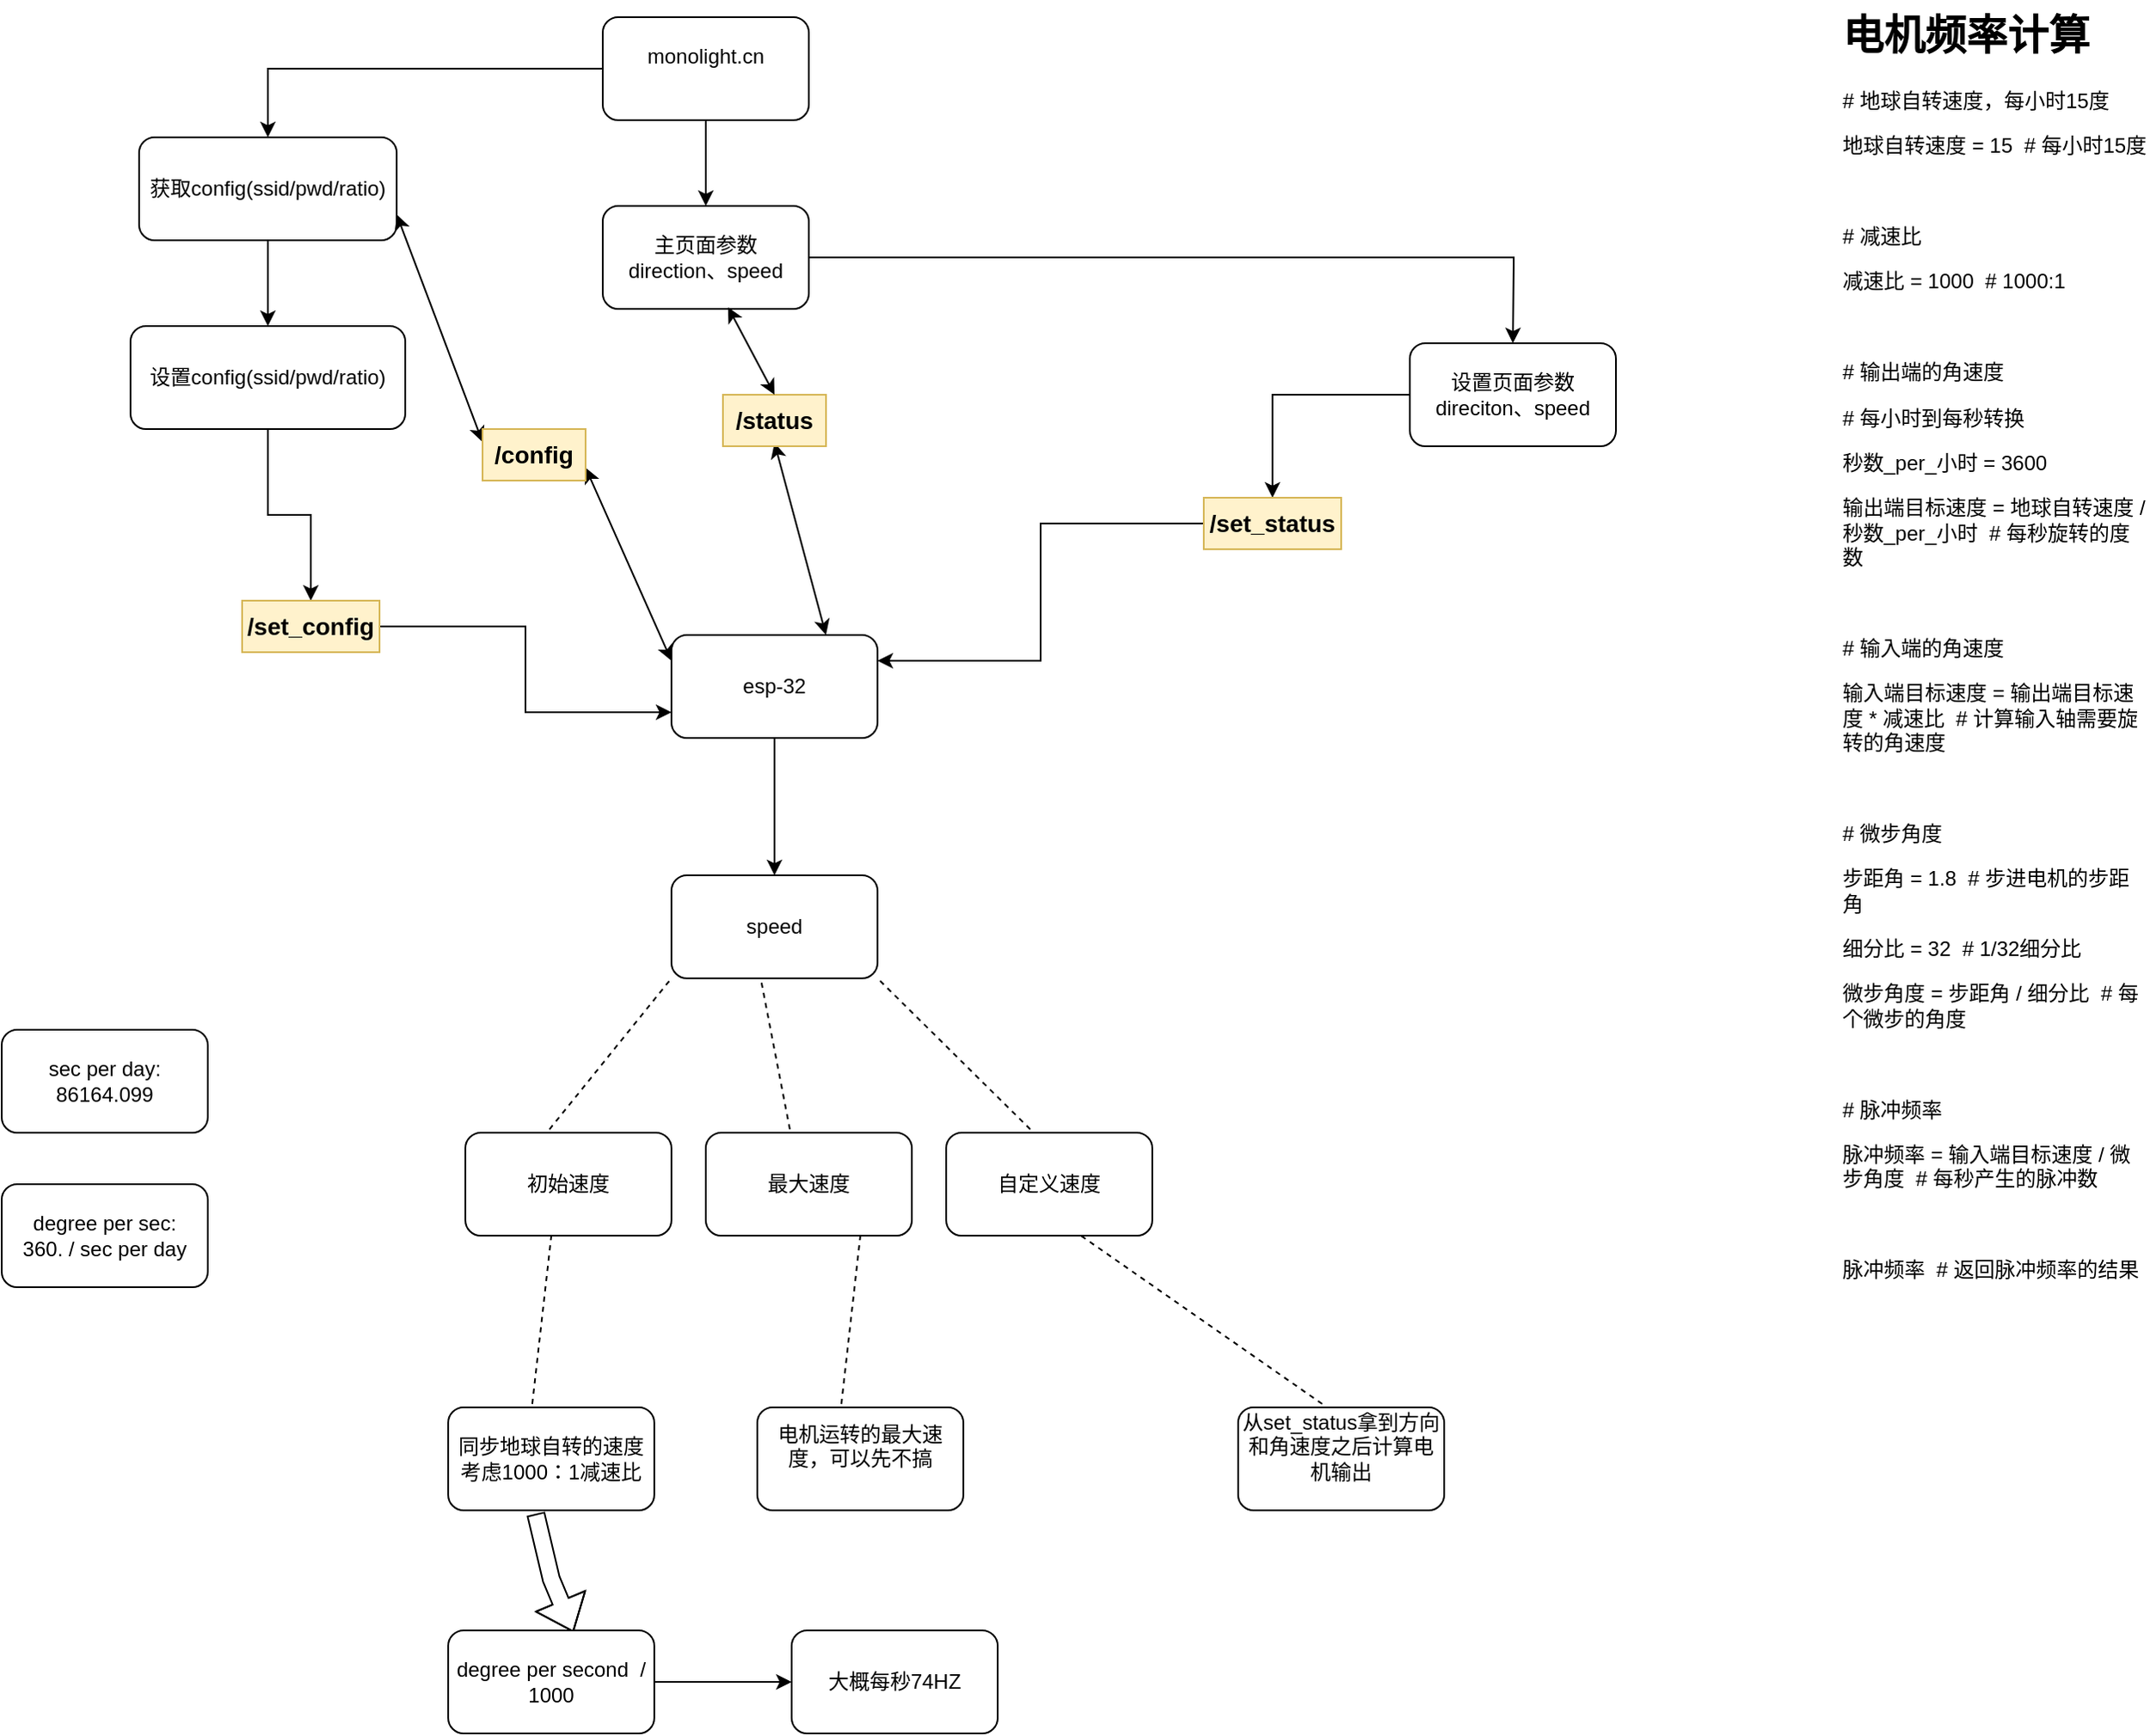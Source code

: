 <mxfile version="24.2.7" type="device">
  <diagram id="6u9xbXekWSJj1dmOEqNV" name="第 1 页">
    <mxGraphModel dx="1434" dy="746" grid="1" gridSize="10" guides="1" tooltips="1" connect="1" arrows="1" fold="1" page="1" pageScale="1" pageWidth="827" pageHeight="1169" math="0" shadow="0">
      <root>
        <mxCell id="0" />
        <mxCell id="1" parent="0" />
        <mxCell id="V5udRrHTm6keU5aFwNDe-9" value="" style="edgeStyle=orthogonalEdgeStyle;rounded=0;orthogonalLoop=1;jettySize=auto;html=1;" parent="1" source="V5udRrHTm6keU5aFwNDe-1" target="V5udRrHTm6keU5aFwNDe-8" edge="1">
          <mxGeometry relative="1" as="geometry" />
        </mxCell>
        <mxCell id="V5udRrHTm6keU5aFwNDe-29" value="" style="edgeStyle=orthogonalEdgeStyle;rounded=0;orthogonalLoop=1;jettySize=auto;html=1;fontFamily=Helvetica;fontSize=12;fontColor=default;" parent="1" source="V5udRrHTm6keU5aFwNDe-1" target="V5udRrHTm6keU5aFwNDe-13" edge="1">
          <mxGeometry relative="1" as="geometry" />
        </mxCell>
        <mxCell id="V5udRrHTm6keU5aFwNDe-1" value="monolight.cn&lt;div&gt;&lt;br&gt;&lt;/div&gt;" style="rounded=1;whiteSpace=wrap;html=1;" parent="1" vertex="1">
          <mxGeometry x="380" y="80" width="120" height="60" as="geometry" />
        </mxCell>
        <mxCell id="V5udRrHTm6keU5aFwNDe-60" value="" style="edgeStyle=orthogonalEdgeStyle;rounded=0;orthogonalLoop=1;jettySize=auto;html=1;fontFamily=Helvetica;fontSize=12;fontColor=default;" parent="1" source="V5udRrHTm6keU5aFwNDe-2" target="V5udRrHTm6keU5aFwNDe-59" edge="1">
          <mxGeometry relative="1" as="geometry" />
        </mxCell>
        <mxCell id="V5udRrHTm6keU5aFwNDe-2" value="esp-32" style="whiteSpace=wrap;html=1;rounded=1;" parent="1" vertex="1">
          <mxGeometry x="420" y="440" width="120" height="60" as="geometry" />
        </mxCell>
        <mxCell id="V5udRrHTm6keU5aFwNDe-34" value="" style="edgeStyle=orthogonalEdgeStyle;rounded=0;orthogonalLoop=1;jettySize=auto;html=1;fontFamily=Helvetica;fontSize=12;fontColor=default;" parent="1" source="V5udRrHTm6keU5aFwNDe-8" target="V5udRrHTm6keU5aFwNDe-33" edge="1">
          <mxGeometry relative="1" as="geometry" />
        </mxCell>
        <mxCell id="V5udRrHTm6keU5aFwNDe-8" value="获取config(ssid/pwd/ratio)" style="whiteSpace=wrap;html=1;rounded=1;" parent="1" vertex="1">
          <mxGeometry x="110" y="150" width="150" height="60" as="geometry" />
        </mxCell>
        <mxCell id="V5udRrHTm6keU5aFwNDe-28" style="edgeStyle=orthogonalEdgeStyle;rounded=0;orthogonalLoop=1;jettySize=auto;html=1;fontFamily=Helvetica;fontSize=12;fontColor=default;" parent="1" source="V5udRrHTm6keU5aFwNDe-13" edge="1">
          <mxGeometry relative="1" as="geometry">
            <mxPoint x="910" y="270" as="targetPoint" />
          </mxGeometry>
        </mxCell>
        <mxCell id="V5udRrHTm6keU5aFwNDe-13" value="主页面参数&lt;br&gt;direction、speed" style="whiteSpace=wrap;html=1;rounded=1;" parent="1" vertex="1">
          <mxGeometry x="380" y="190" width="120" height="60" as="geometry" />
        </mxCell>
        <mxCell id="V5udRrHTm6keU5aFwNDe-49" style="edgeStyle=orthogonalEdgeStyle;rounded=0;orthogonalLoop=1;jettySize=auto;html=1;fontFamily=Helvetica;fontSize=12;fontColor=default;" parent="1" source="V5udRrHTm6keU5aFwNDe-33" target="V5udRrHTm6keU5aFwNDe-46" edge="1">
          <mxGeometry relative="1" as="geometry" />
        </mxCell>
        <mxCell id="V5udRrHTm6keU5aFwNDe-33" value="设置config(ssid/pwd/ratio)" style="rounded=1;whiteSpace=wrap;html=1;strokeColor=default;align=center;verticalAlign=middle;fontFamily=Helvetica;fontSize=12;fontColor=default;fillColor=default;" parent="1" vertex="1">
          <mxGeometry x="105" y="260" width="160" height="60" as="geometry" />
        </mxCell>
        <mxCell id="V5udRrHTm6keU5aFwNDe-43" value="" style="endArrow=classic;startArrow=classic;html=1;rounded=0;fontFamily=Helvetica;fontSize=12;fontColor=default;entryX=1;entryY=0.75;entryDx=0;entryDy=0;exitX=0;exitY=0.25;exitDx=0;exitDy=0;" parent="1" source="V5udRrHTm6keU5aFwNDe-44" target="V5udRrHTm6keU5aFwNDe-8" edge="1">
          <mxGeometry width="50" height="50" relative="1" as="geometry">
            <mxPoint x="420" y="330" as="sourcePoint" />
            <mxPoint x="470" y="280" as="targetPoint" />
          </mxGeometry>
        </mxCell>
        <mxCell id="V5udRrHTm6keU5aFwNDe-45" value="" style="endArrow=classic;startArrow=classic;html=1;rounded=0;fontFamily=Helvetica;fontSize=12;fontColor=default;entryX=1;entryY=0.75;entryDx=0;entryDy=0;exitX=0;exitY=0.25;exitDx=0;exitDy=0;" parent="1" source="V5udRrHTm6keU5aFwNDe-2" target="V5udRrHTm6keU5aFwNDe-44" edge="1">
          <mxGeometry width="50" height="50" relative="1" as="geometry">
            <mxPoint x="410" y="455" as="sourcePoint" />
            <mxPoint x="260" y="195" as="targetPoint" />
          </mxGeometry>
        </mxCell>
        <mxCell id="V5udRrHTm6keU5aFwNDe-44" value="/config" style="text;html=1;align=center;verticalAlign=middle;whiteSpace=wrap;rounded=0;fontFamily=Helvetica;fontSize=14;fillColor=#fff2cc;strokeColor=#d6b656;fontStyle=1" parent="1" vertex="1">
          <mxGeometry x="310" y="320" width="60" height="30" as="geometry" />
        </mxCell>
        <mxCell id="V5udRrHTm6keU5aFwNDe-51" style="edgeStyle=orthogonalEdgeStyle;rounded=0;orthogonalLoop=1;jettySize=auto;html=1;entryX=0;entryY=0.75;entryDx=0;entryDy=0;fontFamily=Helvetica;fontSize=12;fontColor=default;" parent="1" source="V5udRrHTm6keU5aFwNDe-46" target="V5udRrHTm6keU5aFwNDe-2" edge="1">
          <mxGeometry relative="1" as="geometry" />
        </mxCell>
        <mxCell id="V5udRrHTm6keU5aFwNDe-46" value="/set_config" style="text;html=1;align=center;verticalAlign=middle;whiteSpace=wrap;rounded=0;fontFamily=Helvetica;fontSize=14;fillColor=#fff2cc;strokeColor=#d6b656;fontStyle=1" parent="1" vertex="1">
          <mxGeometry x="170" y="420" width="80" height="30" as="geometry" />
        </mxCell>
        <mxCell id="V5udRrHTm6keU5aFwNDe-52" value="" style="endArrow=classic;startArrow=classic;html=1;rounded=0;fontFamily=Helvetica;fontSize=12;fontColor=default;entryX=1;entryY=0.75;entryDx=0;entryDy=0;exitX=0.75;exitY=0;exitDx=0;exitDy=0;" parent="1" source="V5udRrHTm6keU5aFwNDe-2" edge="1">
          <mxGeometry width="50" height="50" relative="1" as="geometry">
            <mxPoint x="520" y="440" as="sourcePoint" />
            <mxPoint x="480" y="328" as="targetPoint" />
          </mxGeometry>
        </mxCell>
        <mxCell id="V5udRrHTm6keU5aFwNDe-53" value="/status" style="text;html=1;align=center;verticalAlign=middle;whiteSpace=wrap;rounded=0;fontFamily=Helvetica;fontSize=14;fillColor=#fff2cc;strokeColor=#d6b656;fontStyle=1" parent="1" vertex="1">
          <mxGeometry x="450" y="300" width="60" height="30" as="geometry" />
        </mxCell>
        <mxCell id="V5udRrHTm6keU5aFwNDe-54" value="" style="endArrow=classic;startArrow=classic;html=1;rounded=0;fontFamily=Helvetica;fontSize=12;fontColor=default;exitX=0.5;exitY=0;exitDx=0;exitDy=0;entryX=0.608;entryY=0.983;entryDx=0;entryDy=0;entryPerimeter=0;" parent="1" source="V5udRrHTm6keU5aFwNDe-53" target="V5udRrHTm6keU5aFwNDe-13" edge="1">
          <mxGeometry width="50" height="50" relative="1" as="geometry">
            <mxPoint x="520" y="381.5" as="sourcePoint" />
            <mxPoint x="470" y="249" as="targetPoint" />
          </mxGeometry>
        </mxCell>
        <mxCell id="V5udRrHTm6keU5aFwNDe-57" style="edgeStyle=orthogonalEdgeStyle;rounded=0;orthogonalLoop=1;jettySize=auto;html=1;entryX=0.5;entryY=0;entryDx=0;entryDy=0;fontFamily=Helvetica;fontSize=12;fontColor=default;" parent="1" source="V5udRrHTm6keU5aFwNDe-55" target="V5udRrHTm6keU5aFwNDe-56" edge="1">
          <mxGeometry relative="1" as="geometry" />
        </mxCell>
        <mxCell id="V5udRrHTm6keU5aFwNDe-55" value="设置页面参数&lt;br&gt;direciton、speed" style="whiteSpace=wrap;html=1;rounded=1;" parent="1" vertex="1">
          <mxGeometry x="850" y="270" width="120" height="60" as="geometry" />
        </mxCell>
        <mxCell id="V5udRrHTm6keU5aFwNDe-58" style="edgeStyle=orthogonalEdgeStyle;rounded=0;orthogonalLoop=1;jettySize=auto;html=1;entryX=1;entryY=0.25;entryDx=0;entryDy=0;fontFamily=Helvetica;fontSize=12;fontColor=default;" parent="1" source="V5udRrHTm6keU5aFwNDe-56" target="V5udRrHTm6keU5aFwNDe-2" edge="1">
          <mxGeometry relative="1" as="geometry" />
        </mxCell>
        <mxCell id="V5udRrHTm6keU5aFwNDe-56" value="/set_status" style="text;html=1;align=center;verticalAlign=middle;whiteSpace=wrap;rounded=0;fontFamily=Helvetica;fontSize=14;fillColor=#fff2cc;strokeColor=#d6b656;fontStyle=1" parent="1" vertex="1">
          <mxGeometry x="730" y="360" width="80" height="30" as="geometry" />
        </mxCell>
        <mxCell id="V5udRrHTm6keU5aFwNDe-59" value="speed" style="whiteSpace=wrap;html=1;rounded=1;" parent="1" vertex="1">
          <mxGeometry x="420" y="580" width="120" height="60" as="geometry" />
        </mxCell>
        <mxCell id="V5udRrHTm6keU5aFwNDe-74" value="sec per day: 86164.099" style="rounded=1;whiteSpace=wrap;html=1;strokeColor=default;align=center;verticalAlign=middle;fontFamily=Helvetica;fontSize=12;fontColor=default;fillColor=default;" parent="1" vertex="1">
          <mxGeometry x="30" y="670" width="120" height="60" as="geometry" />
        </mxCell>
        <mxCell id="V5udRrHTm6keU5aFwNDe-75" value="degree per sec:&lt;br&gt;360. / sec per day" style="rounded=1;whiteSpace=wrap;html=1;strokeColor=default;align=center;verticalAlign=middle;fontFamily=Helvetica;fontSize=12;fontColor=default;fillColor=default;" parent="1" vertex="1">
          <mxGeometry x="30" y="760" width="120" height="60" as="geometry" />
        </mxCell>
        <mxCell id="V5udRrHTm6keU5aFwNDe-76" value="初始速度" style="whiteSpace=wrap;html=1;rounded=1;" parent="1" vertex="1">
          <mxGeometry x="300" y="730" width="120" height="60" as="geometry" />
        </mxCell>
        <mxCell id="V5udRrHTm6keU5aFwNDe-78" value="" style="endArrow=none;dashed=1;html=1;rounded=0;fontFamily=Helvetica;fontSize=12;fontColor=default;entryX=0;entryY=1;entryDx=0;entryDy=0;exitX=0.408;exitY=-0.033;exitDx=0;exitDy=0;exitPerimeter=0;" parent="1" source="V5udRrHTm6keU5aFwNDe-76" target="V5udRrHTm6keU5aFwNDe-59" edge="1">
          <mxGeometry width="50" height="50" relative="1" as="geometry">
            <mxPoint x="420" y="730" as="sourcePoint" />
            <mxPoint x="470" y="680" as="targetPoint" />
          </mxGeometry>
        </mxCell>
        <mxCell id="V5udRrHTm6keU5aFwNDe-79" value="最大速度" style="whiteSpace=wrap;html=1;rounded=1;" parent="1" vertex="1">
          <mxGeometry x="440" y="730" width="120" height="60" as="geometry" />
        </mxCell>
        <mxCell id="V5udRrHTm6keU5aFwNDe-80" value="" style="endArrow=none;dashed=1;html=1;rounded=0;fontFamily=Helvetica;fontSize=12;fontColor=default;entryX=0.433;entryY=1;entryDx=0;entryDy=0;exitX=0.408;exitY=-0.033;exitDx=0;exitDy=0;exitPerimeter=0;entryPerimeter=0;" parent="1" source="V5udRrHTm6keU5aFwNDe-79" target="V5udRrHTm6keU5aFwNDe-59" edge="1">
          <mxGeometry width="50" height="50" relative="1" as="geometry">
            <mxPoint x="560" y="730" as="sourcePoint" />
            <mxPoint x="620" y="640" as="targetPoint" />
          </mxGeometry>
        </mxCell>
        <mxCell id="V5udRrHTm6keU5aFwNDe-81" value="自定义速度" style="whiteSpace=wrap;html=1;rounded=1;" parent="1" vertex="1">
          <mxGeometry x="580" y="730" width="120" height="60" as="geometry" />
        </mxCell>
        <mxCell id="V5udRrHTm6keU5aFwNDe-82" value="" style="endArrow=none;dashed=1;html=1;rounded=0;fontFamily=Helvetica;fontSize=12;fontColor=default;entryX=1;entryY=1;entryDx=0;entryDy=0;exitX=0.408;exitY=-0.033;exitDx=0;exitDy=0;exitPerimeter=0;" parent="1" source="V5udRrHTm6keU5aFwNDe-81" target="V5udRrHTm6keU5aFwNDe-59" edge="1">
          <mxGeometry width="50" height="50" relative="1" as="geometry">
            <mxPoint x="700" y="730" as="sourcePoint" />
            <mxPoint x="760" y="640" as="targetPoint" />
          </mxGeometry>
        </mxCell>
        <mxCell id="V5udRrHTm6keU5aFwNDe-83" value="同步地球自转的速度&lt;br&gt;考虑1000：1减速比" style="whiteSpace=wrap;html=1;rounded=1;" parent="1" vertex="1">
          <mxGeometry x="290" y="890" width="120" height="60" as="geometry" />
        </mxCell>
        <mxCell id="V5udRrHTm6keU5aFwNDe-84" value="" style="endArrow=none;dashed=1;html=1;rounded=0;fontFamily=Helvetica;fontSize=12;fontColor=default;entryX=0.417;entryY=1;entryDx=0;entryDy=0;exitX=0.408;exitY=-0.033;exitDx=0;exitDy=0;exitPerimeter=0;entryPerimeter=0;" parent="1" source="V5udRrHTm6keU5aFwNDe-83" target="V5udRrHTm6keU5aFwNDe-76" edge="1">
          <mxGeometry width="50" height="50" relative="1" as="geometry">
            <mxPoint x="380" y="880" as="sourcePoint" />
            <mxPoint x="380" y="790" as="targetPoint" />
          </mxGeometry>
        </mxCell>
        <mxCell id="V5udRrHTm6keU5aFwNDe-85" value="" style="shape=flexArrow;endArrow=classic;html=1;rounded=0;fontFamily=Helvetica;fontSize=12;fontColor=default;exitX=0.425;exitY=1.033;exitDx=0;exitDy=0;entryX=0.608;entryY=0.017;entryDx=0;entryDy=0;entryPerimeter=0;exitPerimeter=0;" parent="1" source="V5udRrHTm6keU5aFwNDe-83" target="V5udRrHTm6keU5aFwNDe-86" edge="1">
          <mxGeometry width="50" height="50" relative="1" as="geometry">
            <mxPoint x="420" y="830" as="sourcePoint" />
            <mxPoint x="550" y="990" as="targetPoint" />
            <Array as="points">
              <mxPoint x="350" y="990" />
            </Array>
          </mxGeometry>
        </mxCell>
        <mxCell id="V5udRrHTm6keU5aFwNDe-92" value="" style="edgeStyle=orthogonalEdgeStyle;rounded=0;orthogonalLoop=1;jettySize=auto;html=1;fontFamily=Helvetica;fontSize=12;fontColor=default;" parent="1" source="V5udRrHTm6keU5aFwNDe-86" target="V5udRrHTm6keU5aFwNDe-91" edge="1">
          <mxGeometry relative="1" as="geometry" />
        </mxCell>
        <mxCell id="V5udRrHTm6keU5aFwNDe-86" value="degree per second&amp;nbsp; / 1000" style="rounded=1;whiteSpace=wrap;html=1;strokeColor=default;align=center;verticalAlign=middle;fontFamily=Helvetica;fontSize=12;fontColor=default;fillColor=default;" parent="1" vertex="1">
          <mxGeometry x="290" y="1020" width="120" height="60" as="geometry" />
        </mxCell>
        <mxCell id="V5udRrHTm6keU5aFwNDe-87" value="电机运转的最大速度，可以先不搞&lt;div&gt;&lt;br&gt;&lt;/div&gt;" style="whiteSpace=wrap;html=1;rounded=1;" parent="1" vertex="1">
          <mxGeometry x="470" y="890" width="120" height="60" as="geometry" />
        </mxCell>
        <mxCell id="V5udRrHTm6keU5aFwNDe-88" value="" style="endArrow=none;dashed=1;html=1;rounded=0;fontFamily=Helvetica;fontSize=12;fontColor=default;entryX=0.417;entryY=1;entryDx=0;entryDy=0;exitX=0.408;exitY=-0.033;exitDx=0;exitDy=0;exitPerimeter=0;entryPerimeter=0;" parent="1" source="V5udRrHTm6keU5aFwNDe-87" edge="1">
          <mxGeometry width="50" height="50" relative="1" as="geometry">
            <mxPoint x="560" y="880" as="sourcePoint" />
            <mxPoint x="530" y="790" as="targetPoint" />
          </mxGeometry>
        </mxCell>
        <mxCell id="V5udRrHTm6keU5aFwNDe-89" value="从set_status拿到方向和角速度之后计算电机输出&lt;div&gt;&lt;br&gt;&lt;/div&gt;" style="whiteSpace=wrap;html=1;rounded=1;" parent="1" vertex="1">
          <mxGeometry x="750" y="890" width="120" height="60" as="geometry" />
        </mxCell>
        <mxCell id="V5udRrHTm6keU5aFwNDe-90" value="" style="endArrow=none;dashed=1;html=1;rounded=0;fontFamily=Helvetica;fontSize=12;fontColor=default;entryX=0.642;entryY=0.983;entryDx=0;entryDy=0;exitX=0.408;exitY=-0.033;exitDx=0;exitDy=0;exitPerimeter=0;entryPerimeter=0;" parent="1" source="V5udRrHTm6keU5aFwNDe-89" target="V5udRrHTm6keU5aFwNDe-81" edge="1">
          <mxGeometry width="50" height="50" relative="1" as="geometry">
            <mxPoint x="840" y="880" as="sourcePoint" />
            <mxPoint x="810" y="790" as="targetPoint" />
          </mxGeometry>
        </mxCell>
        <mxCell id="V5udRrHTm6keU5aFwNDe-91" value="大概每秒74HZ" style="whiteSpace=wrap;html=1;rounded=1;" parent="1" vertex="1">
          <mxGeometry x="490" y="1020" width="120" height="60" as="geometry" />
        </mxCell>
        <mxCell id="QDJZ38ZS1l3ItWRu6Cuw-1" value="&lt;h1 style=&quot;margin-top: 0px;&quot;&gt;电机频率计算&lt;/h1&gt;&lt;p&gt;# 地球自转速度，每小时15度&lt;/p&gt;&lt;p&gt;地球自转速度 = 15&amp;nbsp; # 每小时15度&lt;/p&gt;&lt;p&gt;&lt;br&gt;&lt;/p&gt;&lt;p&gt;# 减速比&lt;/p&gt;&lt;p&gt;减速比 = 1000&amp;nbsp; # 1000:1&lt;/p&gt;&lt;p&gt;&lt;br&gt;&lt;/p&gt;&lt;p&gt;# 输出端的角速度&lt;/p&gt;&lt;p&gt;# 每小时到每秒转换&lt;/p&gt;&lt;p&gt;秒数_per_小时 = 3600&lt;/p&gt;&lt;p&gt;输出端目标速度 = 地球自转速度 / 秒数_per_小时&amp;nbsp; # 每秒旋转的度数&lt;/p&gt;&lt;p&gt;&lt;br&gt;&lt;/p&gt;&lt;p&gt;# 输入端的角速度&lt;/p&gt;&lt;p&gt;输入端目标速度 = 输出端目标速度 * 减速比&amp;nbsp; # 计算输入轴需要旋转的角速度&lt;/p&gt;&lt;p&gt;&lt;br&gt;&lt;/p&gt;&lt;p&gt;# 微步角度&lt;/p&gt;&lt;p&gt;步距角 = 1.8&amp;nbsp; # 步进电机的步距角&lt;/p&gt;&lt;p&gt;细分比 = 32&amp;nbsp; # 1/32细分比&lt;/p&gt;&lt;p&gt;微步角度 = 步距角 / 细分比&amp;nbsp; # 每个微步的角度&lt;/p&gt;&lt;p&gt;&lt;br&gt;&lt;/p&gt;&lt;p&gt;# 脉冲频率&lt;/p&gt;&lt;p&gt;脉冲频率 = 输入端目标速度 / 微步角度&amp;nbsp; # 每秒产生的脉冲数&lt;/p&gt;&lt;p&gt;&lt;br&gt;&lt;/p&gt;&lt;p&gt;脉冲频率&amp;nbsp; # 返回脉冲频率的结果&lt;/p&gt;" style="text;html=1;whiteSpace=wrap;overflow=hidden;rounded=0;fontFamily=Helvetica;fontSize=12;fontColor=default;" vertex="1" parent="1">
          <mxGeometry x="1100" y="70" width="180" height="750" as="geometry" />
        </mxCell>
      </root>
    </mxGraphModel>
  </diagram>
</mxfile>
